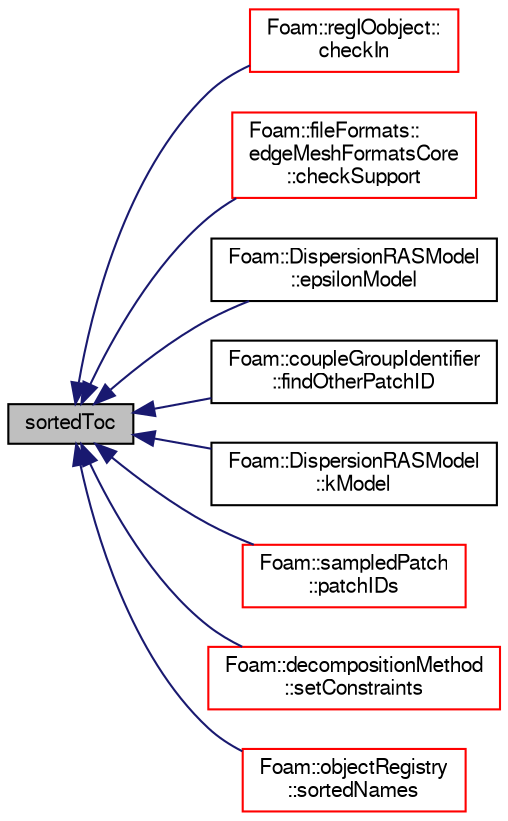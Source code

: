 digraph "sortedToc"
{
  bgcolor="transparent";
  edge [fontname="FreeSans",fontsize="10",labelfontname="FreeSans",labelfontsize="10"];
  node [fontname="FreeSans",fontsize="10",shape=record];
  rankdir="LR";
  Node1728 [label="sortedToc",height=0.2,width=0.4,color="black", fillcolor="grey75", style="filled", fontcolor="black"];
  Node1728 -> Node1729 [dir="back",color="midnightblue",fontsize="10",style="solid",fontname="FreeSans"];
  Node1729 [label="Foam::regIOobject::\lcheckIn",height=0.2,width=0.4,color="red",URL="$a26334.html#af9e300b410088279d671077efe9751f8",tooltip="Add object to registry. "];
  Node1728 -> Node1765 [dir="back",color="midnightblue",fontsize="10",style="solid",fontname="FreeSans"];
  Node1765 [label="Foam::fileFormats::\ledgeMeshFormatsCore\l::checkSupport",height=0.2,width=0.4,color="red",URL="$a21762.html#adc9c27fa793257f88a57c1a24e3a7dfd"];
  Node1728 -> Node1769 [dir="back",color="midnightblue",fontsize="10",style="solid",fontname="FreeSans"];
  Node1769 [label="Foam::DispersionRASModel\l::epsilonModel",height=0.2,width=0.4,color="black",URL="$a24594.html#a88880997772250de19a922ddf064d092",tooltip="Return the epsilon field from the turbulence model. "];
  Node1728 -> Node1770 [dir="back",color="midnightblue",fontsize="10",style="solid",fontname="FreeSans"];
  Node1770 [label="Foam::coupleGroupIdentifier\l::findOtherPatchID",height=0.2,width=0.4,color="black",URL="$a27118.html#ad9923dc54c3f477bbb3e5dee3b09ea3b",tooltip="Find other patch and region. Returns index of patch and sets. "];
  Node1728 -> Node1771 [dir="back",color="midnightblue",fontsize="10",style="solid",fontname="FreeSans"];
  Node1771 [label="Foam::DispersionRASModel\l::kModel",height=0.2,width=0.4,color="black",URL="$a24594.html#a5ef00902740089bcd0ced14c2d71e280",tooltip="Return the k field from the turbulence model. "];
  Node1728 -> Node1772 [dir="back",color="midnightblue",fontsize="10",style="solid",fontname="FreeSans"];
  Node1772 [label="Foam::sampledPatch\l::patchIDs",height=0.2,width=0.4,color="red",URL="$a29366.html#a64d6c654128162a9b7b557f2a5009f73"];
  Node1728 -> Node1775 [dir="back",color="midnightblue",fontsize="10",style="solid",fontname="FreeSans"];
  Node1775 [label="Foam::decompositionMethod\l::setConstraints",height=0.2,width=0.4,color="red",URL="$a28594.html#a36608a91d1c00b41284eaf46b895387c",tooltip="Helper: extract constraints: "];
  Node1728 -> Node1784 [dir="back",color="midnightblue",fontsize="10",style="solid",fontname="FreeSans"];
  Node1784 [label="Foam::objectRegistry\l::sortedNames",height=0.2,width=0.4,color="red",URL="$a26326.html#a3828424126e9b894728604231f793da9",tooltip="Return the sorted list of names of the IOobjects. "];
}
